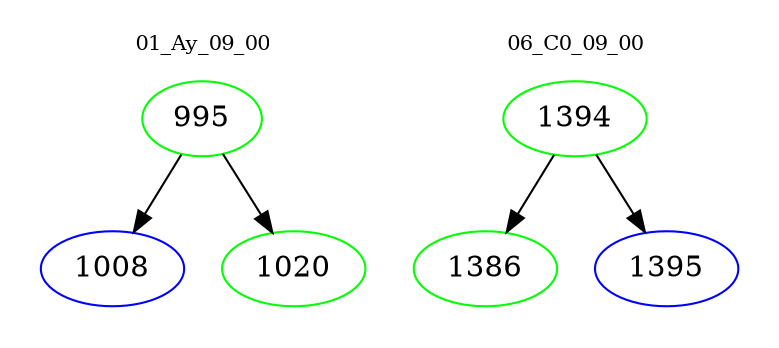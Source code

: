 digraph{
subgraph cluster_0 {
color = white
label = "01_Ay_09_00";
fontsize=10;
T0_995 [label="995", color="green"]
T0_995 -> T0_1008 [color="black"]
T0_1008 [label="1008", color="blue"]
T0_995 -> T0_1020 [color="black"]
T0_1020 [label="1020", color="green"]
}
subgraph cluster_1 {
color = white
label = "06_C0_09_00";
fontsize=10;
T1_1394 [label="1394", color="green"]
T1_1394 -> T1_1386 [color="black"]
T1_1386 [label="1386", color="green"]
T1_1394 -> T1_1395 [color="black"]
T1_1395 [label="1395", color="blue"]
}
}

